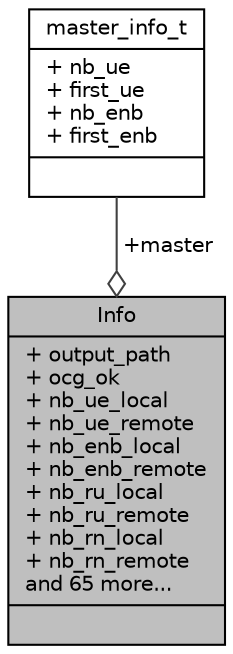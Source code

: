 digraph "Info"
{
 // LATEX_PDF_SIZE
  edge [fontname="Helvetica",fontsize="10",labelfontname="Helvetica",labelfontsize="10"];
  node [fontname="Helvetica",fontsize="10",shape=record];
  Node1 [label="{Info\n|+ output_path\l+ ocg_ok\l+ nb_ue_local\l+ nb_ue_remote\l+ nb_enb_local\l+ nb_enb_remote\l+ nb_ru_local\l+ nb_ru_remote\l+ nb_rn_local\l+ nb_rn_remote\land 65 more...\l|}",height=0.2,width=0.4,color="black", fillcolor="grey75", style="filled", fontcolor="black",tooltip=" "];
  Node2 -> Node1 [color="grey25",fontsize="10",style="solid",label=" +master" ,arrowhead="odiamond",fontname="Helvetica"];
  Node2 [label="{master_info_t\n|+ nb_ue\l+ first_ue\l+ nb_enb\l+ first_enb\l|}",height=0.2,width=0.4,color="black", fillcolor="white", style="filled",URL="$structmaster__info__t.html",tooltip=" "];
}
